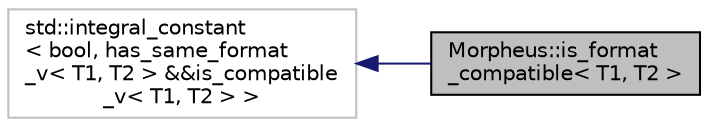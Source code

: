 digraph "Morpheus::is_format_compatible&lt; T1, T2 &gt;"
{
 // LATEX_PDF_SIZE
  edge [fontname="Helvetica",fontsize="10",labelfontname="Helvetica",labelfontsize="10"];
  node [fontname="Helvetica",fontsize="10",shape=record];
  rankdir="LR";
  Node1 [label="Morpheus::is_format\l_compatible\< T1, T2 \>",height=0.2,width=0.4,color="black", fillcolor="grey75", style="filled", fontcolor="black",tooltip="Checks if the two types are format compatible containers i.e are compatible containers and have the s..."];
  Node2 -> Node1 [dir="back",color="midnightblue",fontsize="10",style="solid",fontname="Helvetica"];
  Node2 [label="std::integral_constant\l\< bool, has_same_format\l_v\< T1, T2 \> &&is_compatible\l_v\< T1, T2 \> \>",height=0.2,width=0.4,color="grey75", fillcolor="white", style="filled",tooltip=" "];
}
